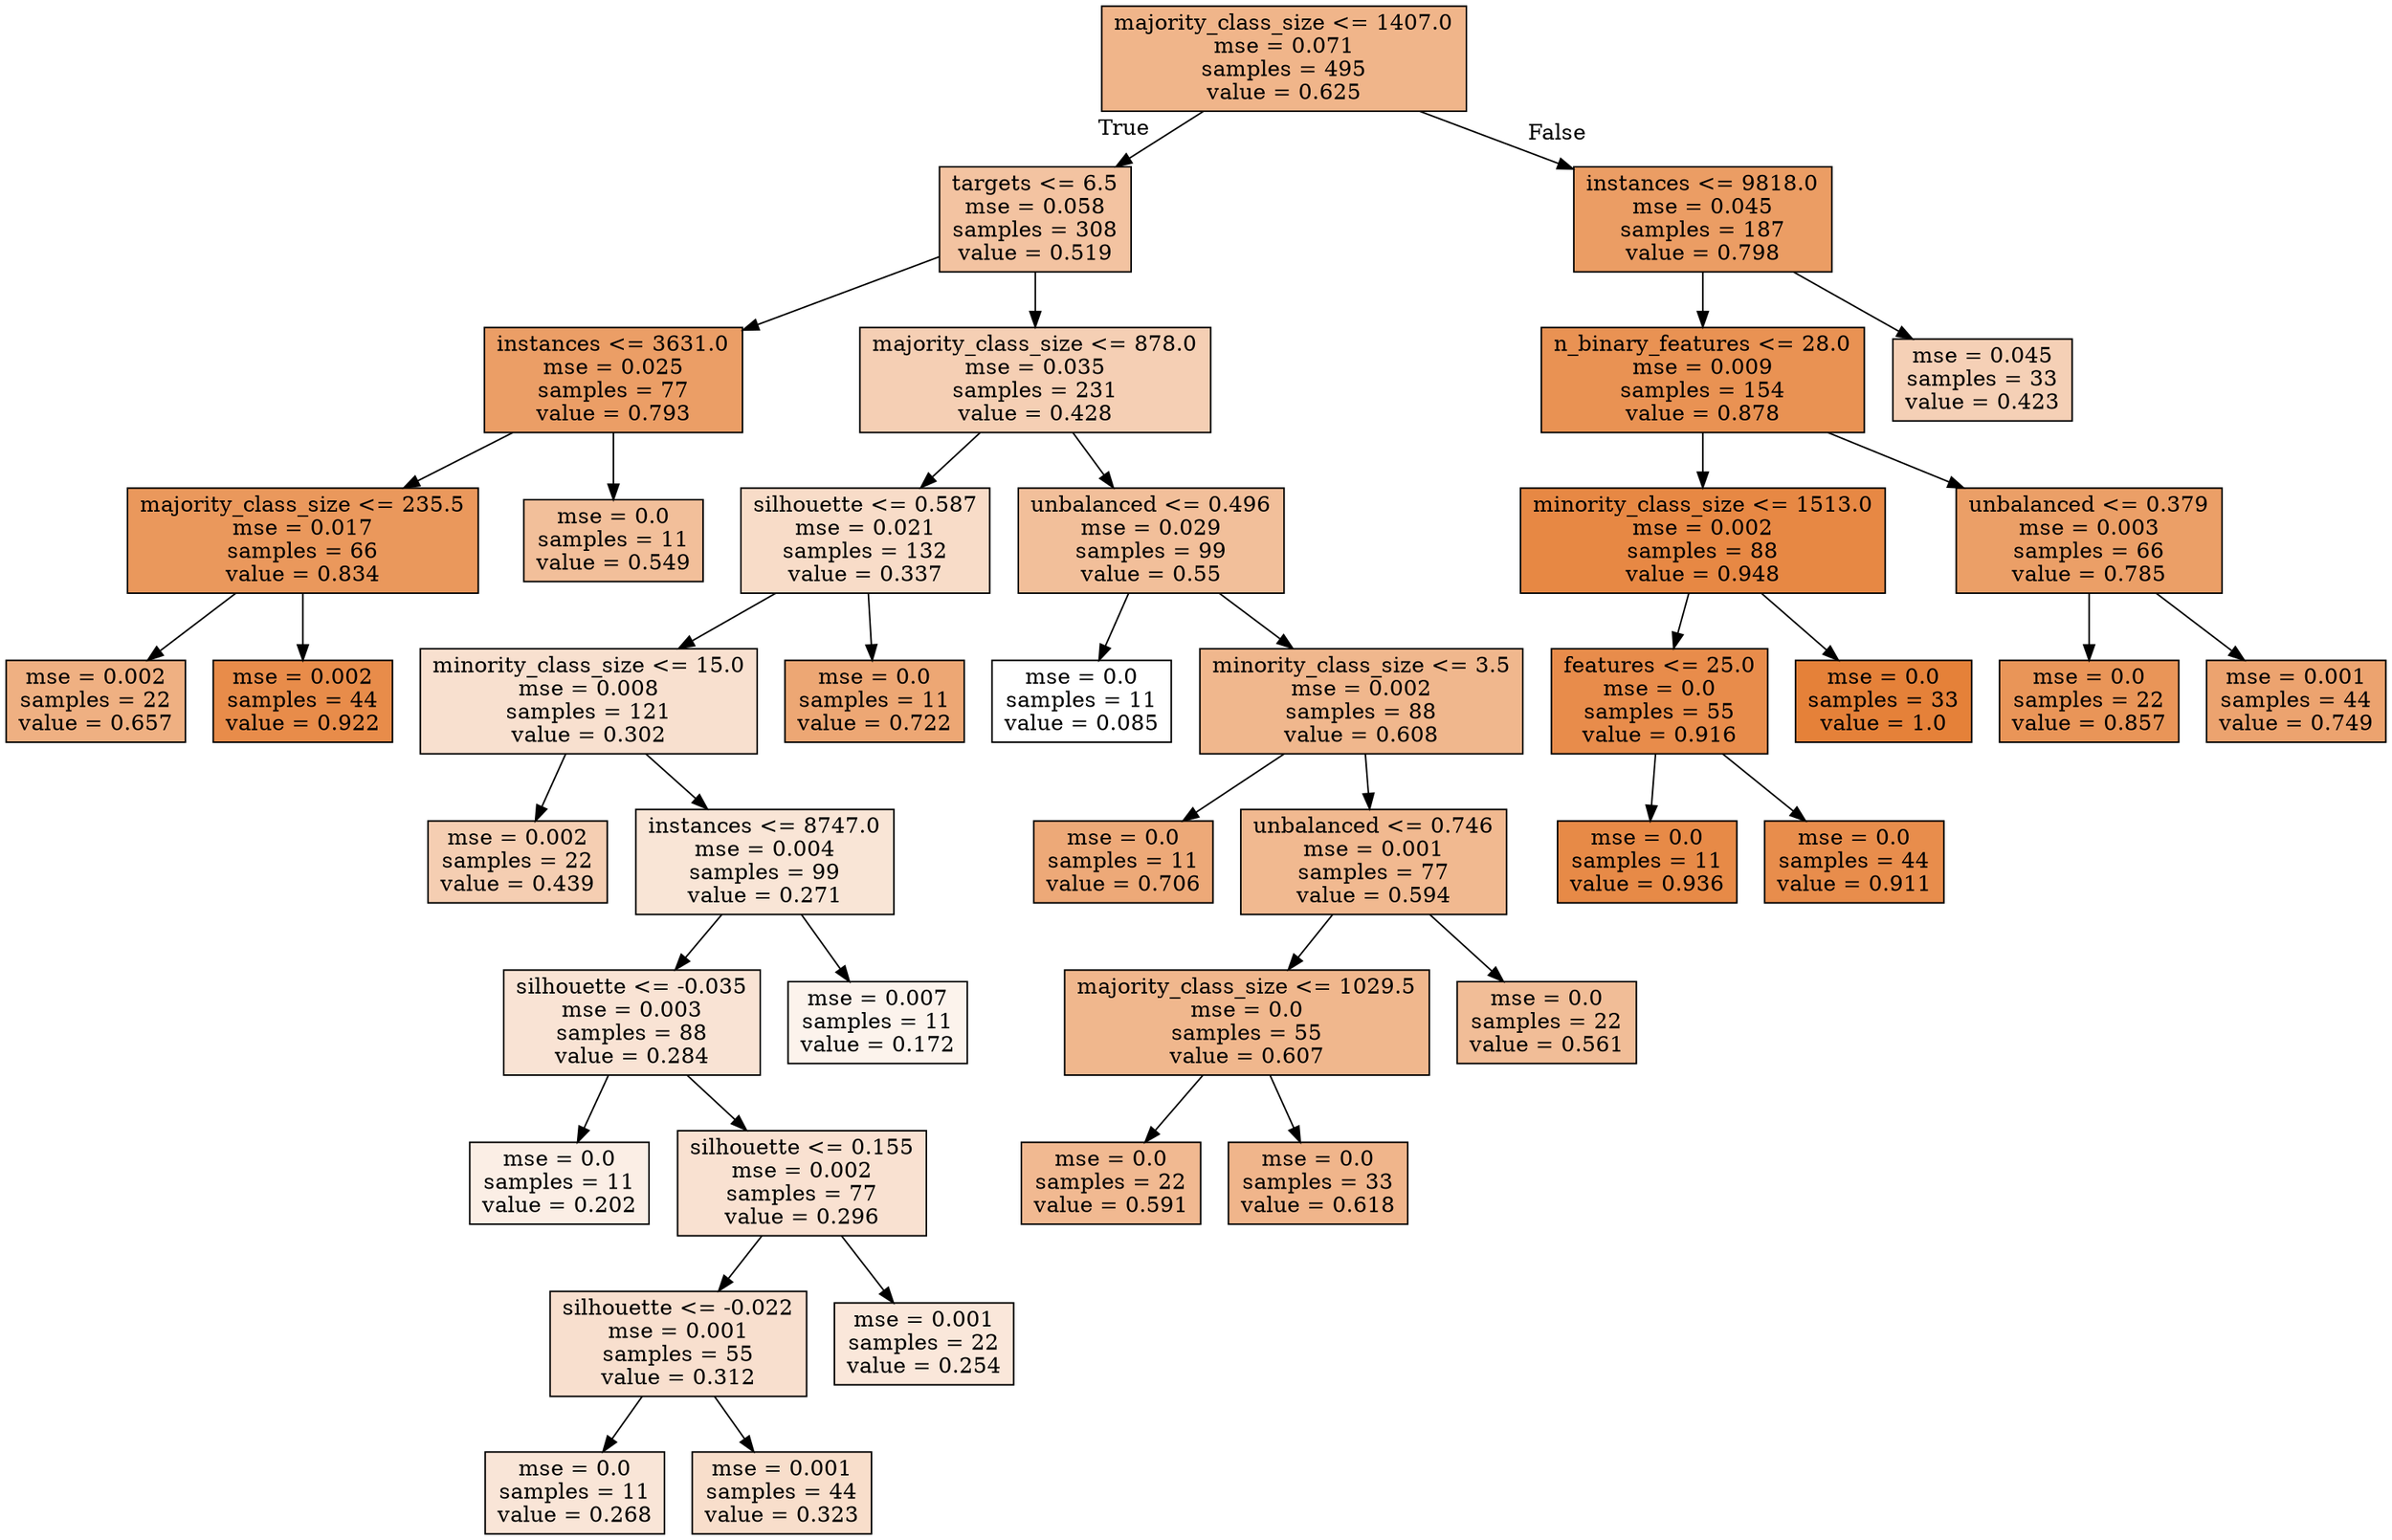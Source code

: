 digraph Tree {
node [shape=box, style="filled", color="black"] ;
0 [label="majority_class_size <= 1407.0\nmse = 0.071\nsamples = 495\nvalue = 0.625", fillcolor="#e5813996"] ;
1 [label="targets <= 6.5\nmse = 0.058\nsamples = 308\nvalue = 0.519", fillcolor="#e5813979"] ;
0 -> 1 [labeldistance=2.5, labelangle=45, headlabel="True"] ;
2 [label="instances <= 3631.0\nmse = 0.025\nsamples = 77\nvalue = 0.793", fillcolor="#e58139c5"] ;
1 -> 2 ;
3 [label="majority_class_size <= 235.5\nmse = 0.017\nsamples = 66\nvalue = 0.834", fillcolor="#e58139d1"] ;
2 -> 3 ;
4 [label="mse = 0.002\nsamples = 22\nvalue = 0.657", fillcolor="#e58139a0"] ;
3 -> 4 ;
5 [label="mse = 0.002\nsamples = 44\nvalue = 0.922", fillcolor="#e58139e9"] ;
3 -> 5 ;
6 [label="mse = 0.0\nsamples = 11\nvalue = 0.549", fillcolor="#e5813981"] ;
2 -> 6 ;
7 [label="majority_class_size <= 878.0\nmse = 0.035\nsamples = 231\nvalue = 0.428", fillcolor="#e5813960"] ;
1 -> 7 ;
8 [label="silhouette <= 0.587\nmse = 0.021\nsamples = 132\nvalue = 0.337", fillcolor="#e5813946"] ;
7 -> 8 ;
9 [label="minority_class_size <= 15.0\nmse = 0.008\nsamples = 121\nvalue = 0.302", fillcolor="#e581393d"] ;
8 -> 9 ;
10 [label="mse = 0.002\nsamples = 22\nvalue = 0.439", fillcolor="#e5813963"] ;
9 -> 10 ;
11 [label="instances <= 8747.0\nmse = 0.004\nsamples = 99\nvalue = 0.271", fillcolor="#e5813934"] ;
9 -> 11 ;
12 [label="silhouette <= -0.035\nmse = 0.003\nsamples = 88\nvalue = 0.284", fillcolor="#e5813937"] ;
11 -> 12 ;
13 [label="mse = 0.0\nsamples = 11\nvalue = 0.202", fillcolor="#e5813921"] ;
12 -> 13 ;
14 [label="silhouette <= 0.155\nmse = 0.002\nsamples = 77\nvalue = 0.296", fillcolor="#e581393b"] ;
12 -> 14 ;
15 [label="silhouette <= -0.022\nmse = 0.001\nsamples = 55\nvalue = 0.312", fillcolor="#e581393f"] ;
14 -> 15 ;
16 [label="mse = 0.0\nsamples = 11\nvalue = 0.268", fillcolor="#e5813933"] ;
15 -> 16 ;
17 [label="mse = 0.001\nsamples = 44\nvalue = 0.323", fillcolor="#e5813942"] ;
15 -> 17 ;
18 [label="mse = 0.001\nsamples = 22\nvalue = 0.254", fillcolor="#e581392f"] ;
14 -> 18 ;
19 [label="mse = 0.007\nsamples = 11\nvalue = 0.172", fillcolor="#e5813918"] ;
11 -> 19 ;
20 [label="mse = 0.0\nsamples = 11\nvalue = 0.722", fillcolor="#e58139b2"] ;
8 -> 20 ;
21 [label="unbalanced <= 0.496\nmse = 0.029\nsamples = 99\nvalue = 0.55", fillcolor="#e5813982"] ;
7 -> 21 ;
22 [label="mse = 0.0\nsamples = 11\nvalue = 0.085", fillcolor="#e5813900"] ;
21 -> 22 ;
23 [label="minority_class_size <= 3.5\nmse = 0.002\nsamples = 88\nvalue = 0.608", fillcolor="#e5813992"] ;
21 -> 23 ;
24 [label="mse = 0.0\nsamples = 11\nvalue = 0.706", fillcolor="#e58139ad"] ;
23 -> 24 ;
25 [label="unbalanced <= 0.746\nmse = 0.001\nsamples = 77\nvalue = 0.594", fillcolor="#e581398e"] ;
23 -> 25 ;
26 [label="majority_class_size <= 1029.5\nmse = 0.0\nsamples = 55\nvalue = 0.607", fillcolor="#e5813992"] ;
25 -> 26 ;
27 [label="mse = 0.0\nsamples = 22\nvalue = 0.591", fillcolor="#e581398d"] ;
26 -> 27 ;
28 [label="mse = 0.0\nsamples = 33\nvalue = 0.618", fillcolor="#e5813995"] ;
26 -> 28 ;
29 [label="mse = 0.0\nsamples = 22\nvalue = 0.561", fillcolor="#e5813985"] ;
25 -> 29 ;
30 [label="instances <= 9818.0\nmse = 0.045\nsamples = 187\nvalue = 0.798", fillcolor="#e58139c7"] ;
0 -> 30 [labeldistance=2.5, labelangle=-45, headlabel="False"] ;
31 [label="n_binary_features <= 28.0\nmse = 0.009\nsamples = 154\nvalue = 0.878", fillcolor="#e58139dd"] ;
30 -> 31 ;
32 [label="minority_class_size <= 1513.0\nmse = 0.002\nsamples = 88\nvalue = 0.948", fillcolor="#e58139f0"] ;
31 -> 32 ;
33 [label="features <= 25.0\nmse = 0.0\nsamples = 55\nvalue = 0.916", fillcolor="#e58139e8"] ;
32 -> 33 ;
34 [label="mse = 0.0\nsamples = 11\nvalue = 0.936", fillcolor="#e58139ed"] ;
33 -> 34 ;
35 [label="mse = 0.0\nsamples = 44\nvalue = 0.911", fillcolor="#e58139e6"] ;
33 -> 35 ;
36 [label="mse = 0.0\nsamples = 33\nvalue = 1.0", fillcolor="#e58139ff"] ;
32 -> 36 ;
37 [label="unbalanced <= 0.379\nmse = 0.003\nsamples = 66\nvalue = 0.785", fillcolor="#e58139c3"] ;
31 -> 37 ;
38 [label="mse = 0.0\nsamples = 22\nvalue = 0.857", fillcolor="#e58139d7"] ;
37 -> 38 ;
39 [label="mse = 0.001\nsamples = 44\nvalue = 0.749", fillcolor="#e58139b9"] ;
37 -> 39 ;
40 [label="mse = 0.045\nsamples = 33\nvalue = 0.423", fillcolor="#e581395e"] ;
30 -> 40 ;
}